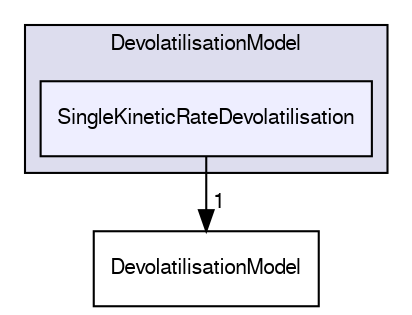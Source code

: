 digraph "src/lagrangian/intermediate/submodels/ReactingMultiphase/DevolatilisationModel/SingleKineticRateDevolatilisation" {
  bgcolor=transparent;
  compound=true
  node [ fontsize="10", fontname="FreeSans"];
  edge [ labelfontsize="10", labelfontname="FreeSans"];
  subgraph clusterdir_db9260c5dad72bb471696c19b33384c3 {
    graph [ bgcolor="#ddddee", pencolor="black", label="DevolatilisationModel" fontname="FreeSans", fontsize="10", URL="dir_db9260c5dad72bb471696c19b33384c3.html"]
  dir_aa10fa53078535a0e75e484910da09e7 [shape=box, label="SingleKineticRateDevolatilisation", style="filled", fillcolor="#eeeeff", pencolor="black", URL="dir_aa10fa53078535a0e75e484910da09e7.html"];
  }
  dir_ba962fd0f49b48dcd886f8615b357642 [shape=box label="DevolatilisationModel" URL="dir_ba962fd0f49b48dcd886f8615b357642.html"];
  dir_aa10fa53078535a0e75e484910da09e7->dir_ba962fd0f49b48dcd886f8615b357642 [headlabel="1", labeldistance=1.5 headhref="dir_001446_001444.html"];
}
